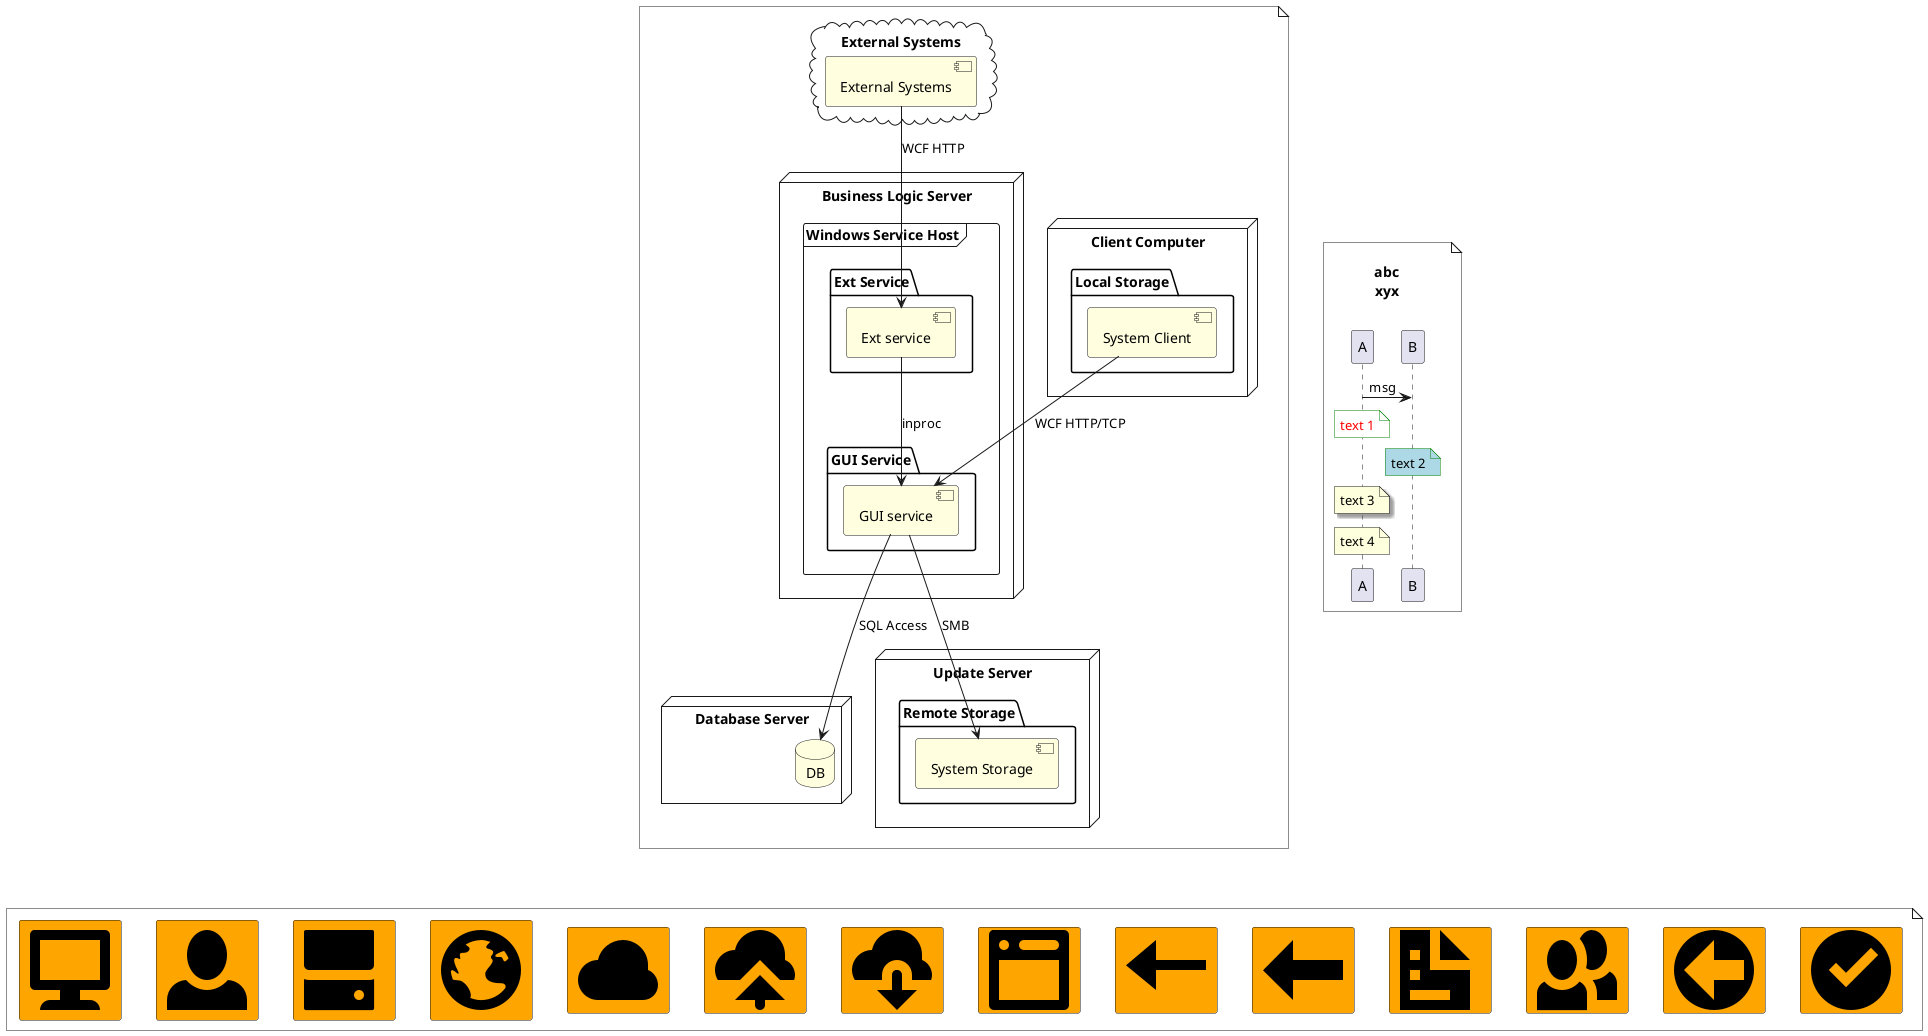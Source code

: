 @startuml
note as a1c #white
{{
    cloud "External Systems" as es{
        component "External Systems" as esc#LightYellow{

        }
    }
    node "Business Logic Server" as bls{
        frame "Windows Service Host" as wsh{
            package "Ext Service" as es1{
                component "Ext service" as es1comp#LightYellow{

                }
            }

            package "GUI Service" as gui{
                component "GUI service" as guic#LightYellow{

                }
            }
        }

    }
    node "Client Computer" as cc{
        package "Local Storage" as LocalStorage {
            component "System Client" as scc#LightYellow{

            }
        }
    }

    node "Database Server" as dbs{
        
            database "DB" as db#LightYellow{

            }
        
    }

    node "Update Server" as us{
        
            package "Remote Storage" as rs{
                component "System Storage" as ss#LightYellow{

                }

            }
        
    }
esc -down->es1comp : WCF HTTP
es1comp -down->guic : inproc
scc -down->guic : WCF HTTP/TCP

guic -down->db : SQL Access
guic -down->ss : SMB

}}
end note

note as ab1c #white
{{

    title
            abc
            xyx

    end title
skinparam note {
BackgroundColor<<st1>> #white
BorderColor<<st1>> #green
FontColor<<st1>> #red
shadowing false
shadowing<<with>> true
shadowing<<without>> false
BackgroundColor<<st2>> #red
}
A -> B : msg
note<<st1>> over A : text 1
note over B #line:green;back:lightblue;shadowing:false : text 2
note<<with>> over A : text 3
note<<without>> over A : text 4
}}
end note

note as abc #white
{{
    rectangle <size:120><&monitor></size> as p1#Orange{
        
    }
    rectangle <size:120><&person></size> as p2#Orange{
        
    }
    rectangle <size:120><&hard-drive></size> as p3#Orange{
        
    }
    rectangle <size:120><&globe></size> as p4#Orange{
        
    }
    card <size:120><&cloud></size> as p5#Orange{
        
    }
    card <size:120><&cloud-upload></size> as p6#Orange{
        
    }
    card <size:120><&cloud-download></size> as p7#Orange{
        
    }
    card <size:120><&browser></size> as p8#Orange{
        
    }
    card <size:120><&arrow-left></size> as p9#Orange{
        
    }
    card <size:120><&arrow-thick-left></size> as p10#Orange{
        
    }

    card <size:120><&document></size> as p11#Orange{
        
    }
    card <size:120><&people></size> as p12#Orange{
        
    }

    card <size:120><&arrow-circle-left></size> as p13#Orange{
        
    }
    card <size:120><&circle-check></size> as p14#Orange{
        
    }
}}
end note
@enduml

@startuml

note as abcd #white
{{
    left to right direction
title  With "-" diagram grows horizonzally. With "--" vertically. It is general in PlantUML.
class A
Class B
Class C
Class D
A <|- B
B <|-- C
C<|-- D
note as one


' table
|= ColorName|= ColorName|
|<#AliceBlue> AliceBlue |<#Beige> Beige |
|<#AntiqueWhite> AntiqueWhite |<#Bisque> Bisque |
end note
}}
end note

skinparam defaultFontName Segoe UI
skinparam ArrowThickness 2.2
skinparam ArrowColor #gray
skinparam ArrowFontColor #blue
skinparam roundcorner 5
skinparam RectangleStereotypeFontColor #blue
skinparam RoundCorner 10
skinparam InterfaceFontColor red
'skinparam linetype ortho
' hide foot box

actor actor
agent agent
artifact artifact
boundary boundary
card card
cloud cloud
component component
control control
database database
entity entity
file file
folder folder
frame frame
interface  interface
node node
package package
queue queue
stack stack
rectangle rectangle
storage storage
usecase usecase


together {
    component demo1{

    }
    component demo2{
        
    }
}
interface HTTP
demo1 .up. HTTP

demo1.[#blue,dashed,thickness=2].>demo2: change color & line thinkness


@enduml

@startuml
skinparam sequenceArrowThickness 2
skinparam roundcorner 20
skinparam maxmessagesize 60
skinparam sequenceParticipant underline
hide footbox
box "Internal Service" #LightBlue

caller -> server : conReq
hnote over caller : idle
caller <- server : conConf
rnote over server
 "r" as rectangle
 "h" as hexagon
endrnote
end box
@enduml

@startuml
artifact artifact1
artifact artifact2
artifact artifact3
artifact artifact4
artifact artifact5
artifact artifact6
artifact artifact7
artifact artifact8
artifact artifact9
artifact artifact10
artifact1 --> artifact2
artifact1 --* artifact3
artifact1 --o artifact4
artifact1 --+ artifact5
artifact1 --# artifact6
artifact1 -->> artifact7
artifact1 --0 artifact8
artifact1 --^ artifact9
artifact1 --(0 artifact10
@enduml
